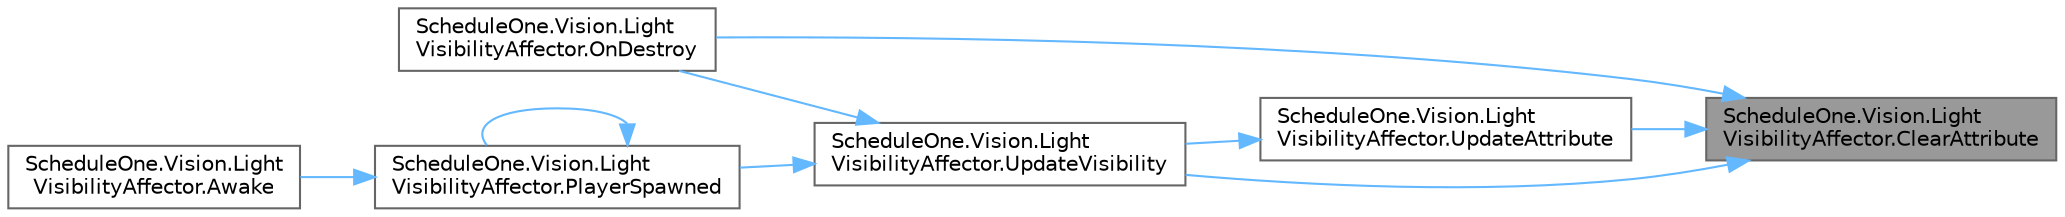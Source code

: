 digraph "ScheduleOne.Vision.LightVisibilityAffector.ClearAttribute"
{
 // LATEX_PDF_SIZE
  bgcolor="transparent";
  edge [fontname=Helvetica,fontsize=10,labelfontname=Helvetica,labelfontsize=10];
  node [fontname=Helvetica,fontsize=10,shape=box,height=0.2,width=0.4];
  rankdir="RL";
  Node1 [id="Node000001",label="ScheduleOne.Vision.Light\lVisibilityAffector.ClearAttribute",height=0.2,width=0.4,color="gray40", fillcolor="grey60", style="filled", fontcolor="black",tooltip=" "];
  Node1 -> Node2 [id="edge1_Node000001_Node000002",dir="back",color="steelblue1",style="solid",tooltip=" "];
  Node2 [id="Node000002",label="ScheduleOne.Vision.Light\lVisibilityAffector.OnDestroy",height=0.2,width=0.4,color="grey40", fillcolor="white", style="filled",URL="$class_schedule_one_1_1_vision_1_1_light_visibility_affector.html#a9827cb6fdbf7ef49c1415f9fabf2495e",tooltip=" "];
  Node1 -> Node3 [id="edge2_Node000001_Node000003",dir="back",color="steelblue1",style="solid",tooltip=" "];
  Node3 [id="Node000003",label="ScheduleOne.Vision.Light\lVisibilityAffector.UpdateAttribute",height=0.2,width=0.4,color="grey40", fillcolor="white", style="filled",URL="$class_schedule_one_1_1_vision_1_1_light_visibility_affector.html#a15911a2cff4eb92bb8daedd6b9b1cb04",tooltip=" "];
  Node3 -> Node4 [id="edge3_Node000003_Node000004",dir="back",color="steelblue1",style="solid",tooltip=" "];
  Node4 [id="Node000004",label="ScheduleOne.Vision.Light\lVisibilityAffector.UpdateVisibility",height=0.2,width=0.4,color="grey40", fillcolor="white", style="filled",URL="$class_schedule_one_1_1_vision_1_1_light_visibility_affector.html#a11f76a3ed53b74574a05b58894990102",tooltip=" "];
  Node4 -> Node2 [id="edge4_Node000004_Node000002",dir="back",color="steelblue1",style="solid",tooltip=" "];
  Node4 -> Node5 [id="edge5_Node000004_Node000005",dir="back",color="steelblue1",style="solid",tooltip=" "];
  Node5 [id="Node000005",label="ScheduleOne.Vision.Light\lVisibilityAffector.PlayerSpawned",height=0.2,width=0.4,color="grey40", fillcolor="white", style="filled",URL="$class_schedule_one_1_1_vision_1_1_light_visibility_affector.html#aec1ad91d307e9ce244fdf83f88b527df",tooltip=" "];
  Node5 -> Node6 [id="edge6_Node000005_Node000006",dir="back",color="steelblue1",style="solid",tooltip=" "];
  Node6 [id="Node000006",label="ScheduleOne.Vision.Light\lVisibilityAffector.Awake",height=0.2,width=0.4,color="grey40", fillcolor="white", style="filled",URL="$class_schedule_one_1_1_vision_1_1_light_visibility_affector.html#a6df6b6ebcf1882b0cceeaf2540f9be5c",tooltip=" "];
  Node5 -> Node5 [id="edge7_Node000005_Node000005",dir="back",color="steelblue1",style="solid",tooltip=" "];
  Node1 -> Node4 [id="edge8_Node000001_Node000004",dir="back",color="steelblue1",style="solid",tooltip=" "];
}
